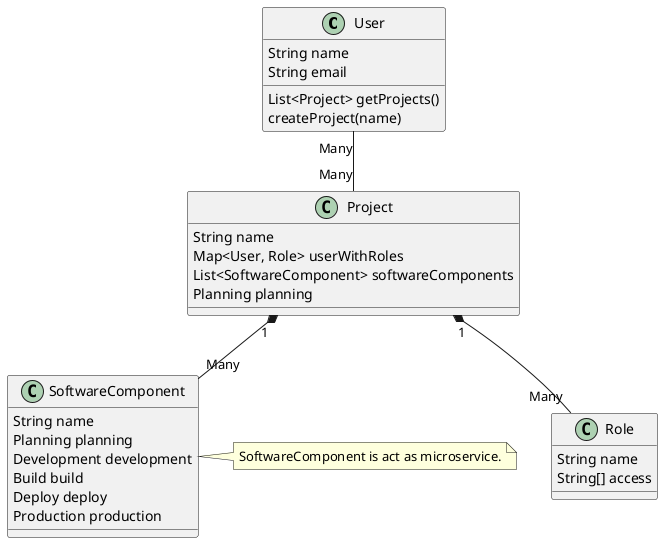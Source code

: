 @startuml

class User {
    String name
    String email

    List<Project> getProjects()
    createProject(name)
}

class Role {
    String name
    String[] access
}

class Project {
    String name
    Map<User, Role> userWithRoles
    List<SoftwareComponent> softwareComponents
    Planning planning
}

Project "1" *-- "Many" Role
User "Many" -- "Many" Project

class SoftwareComponent {
    String name
    Planning planning
    Development development
    Build build
    Deploy deploy
    Production production
}

note right of SoftwareComponent
    SoftwareComponent is act as microservice.
end note

Project "1" *-- "Many" SoftwareComponent


@enduml